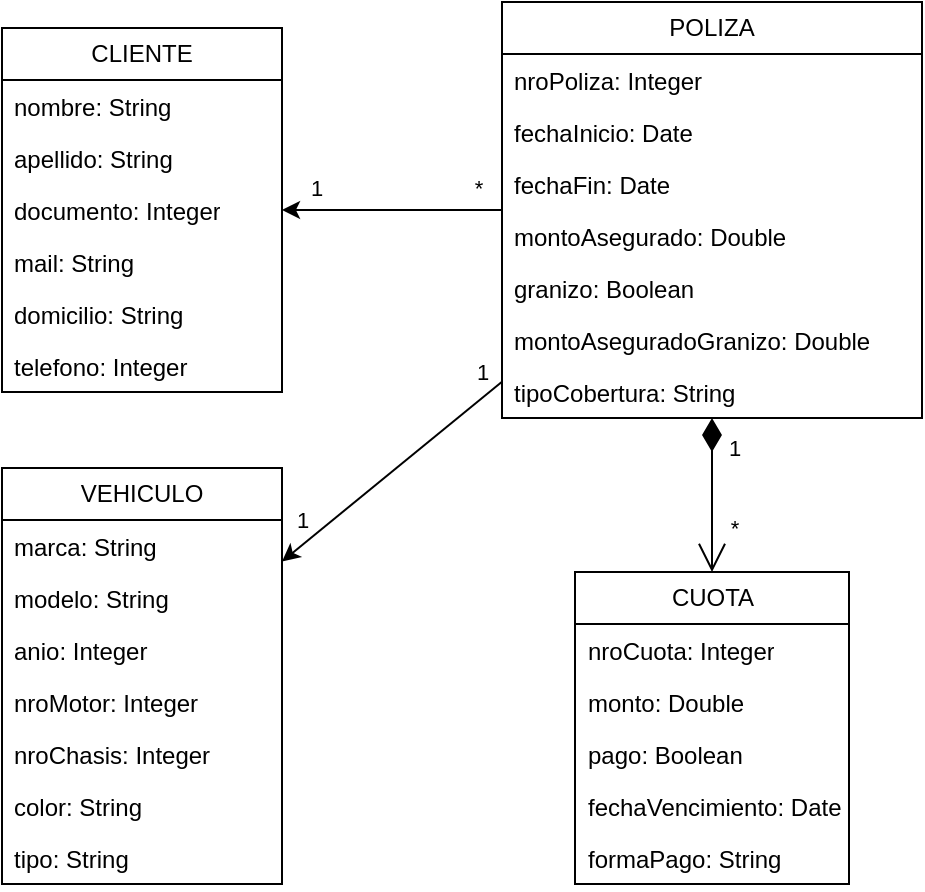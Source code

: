 <mxfile version="21.3.5" type="device">
  <diagram name="Page-1" id="AWqytC8Ojq2fmsoO2Acr">
    <mxGraphModel dx="1154" dy="521" grid="1" gridSize="10" guides="1" tooltips="1" connect="1" arrows="1" fold="1" page="1" pageScale="1" pageWidth="827" pageHeight="1169" math="0" shadow="0">
      <root>
        <mxCell id="0" />
        <mxCell id="1" parent="0" />
        <mxCell id="p20xp_QlU9ThmpVxtDY6-1" value="CLIENTE" style="swimlane;fontStyle=0;childLayout=stackLayout;horizontal=1;startSize=26;fillColor=none;horizontalStack=0;resizeParent=1;resizeParentMax=0;resizeLast=0;collapsible=1;marginBottom=0;whiteSpace=wrap;html=1;" parent="1" vertex="1">
          <mxGeometry x="184" y="100" width="140" height="182" as="geometry" />
        </mxCell>
        <mxCell id="p20xp_QlU9ThmpVxtDY6-2" value="nombre: String" style="text;strokeColor=none;fillColor=none;align=left;verticalAlign=top;spacingLeft=4;spacingRight=4;overflow=hidden;rotatable=0;points=[[0,0.5],[1,0.5]];portConstraint=eastwest;whiteSpace=wrap;html=1;" parent="p20xp_QlU9ThmpVxtDY6-1" vertex="1">
          <mxGeometry y="26" width="140" height="26" as="geometry" />
        </mxCell>
        <mxCell id="p20xp_QlU9ThmpVxtDY6-3" value="apellido: String" style="text;strokeColor=none;fillColor=none;align=left;verticalAlign=top;spacingLeft=4;spacingRight=4;overflow=hidden;rotatable=0;points=[[0,0.5],[1,0.5]];portConstraint=eastwest;whiteSpace=wrap;html=1;" parent="p20xp_QlU9ThmpVxtDY6-1" vertex="1">
          <mxGeometry y="52" width="140" height="26" as="geometry" />
        </mxCell>
        <mxCell id="p20xp_QlU9ThmpVxtDY6-4" value="documento: Integer" style="text;strokeColor=none;fillColor=none;align=left;verticalAlign=top;spacingLeft=4;spacingRight=4;overflow=hidden;rotatable=0;points=[[0,0.5],[1,0.5]];portConstraint=eastwest;whiteSpace=wrap;html=1;" parent="p20xp_QlU9ThmpVxtDY6-1" vertex="1">
          <mxGeometry y="78" width="140" height="26" as="geometry" />
        </mxCell>
        <mxCell id="p20xp_QlU9ThmpVxtDY6-5" value="mail: String" style="text;strokeColor=none;fillColor=none;align=left;verticalAlign=top;spacingLeft=4;spacingRight=4;overflow=hidden;rotatable=0;points=[[0,0.5],[1,0.5]];portConstraint=eastwest;whiteSpace=wrap;html=1;" parent="p20xp_QlU9ThmpVxtDY6-1" vertex="1">
          <mxGeometry y="104" width="140" height="26" as="geometry" />
        </mxCell>
        <mxCell id="p20xp_QlU9ThmpVxtDY6-6" value="domicilio: String" style="text;strokeColor=none;fillColor=none;align=left;verticalAlign=top;spacingLeft=4;spacingRight=4;overflow=hidden;rotatable=0;points=[[0,0.5],[1,0.5]];portConstraint=eastwest;whiteSpace=wrap;html=1;" parent="p20xp_QlU9ThmpVxtDY6-1" vertex="1">
          <mxGeometry y="130" width="140" height="26" as="geometry" />
        </mxCell>
        <mxCell id="p20xp_QlU9ThmpVxtDY6-7" value="telefono: Integer" style="text;strokeColor=none;fillColor=none;align=left;verticalAlign=top;spacingLeft=4;spacingRight=4;overflow=hidden;rotatable=0;points=[[0,0.5],[1,0.5]];portConstraint=eastwest;whiteSpace=wrap;html=1;" parent="p20xp_QlU9ThmpVxtDY6-1" vertex="1">
          <mxGeometry y="156" width="140" height="26" as="geometry" />
        </mxCell>
        <mxCell id="p20xp_QlU9ThmpVxtDY6-8" value="VEHICULO" style="swimlane;fontStyle=0;childLayout=stackLayout;horizontal=1;startSize=26;fillColor=none;horizontalStack=0;resizeParent=1;resizeParentMax=0;resizeLast=0;collapsible=1;marginBottom=0;whiteSpace=wrap;html=1;" parent="1" vertex="1">
          <mxGeometry x="184" y="320" width="140" height="208" as="geometry" />
        </mxCell>
        <mxCell id="p20xp_QlU9ThmpVxtDY6-9" value="marca: String" style="text;strokeColor=none;fillColor=none;align=left;verticalAlign=top;spacingLeft=4;spacingRight=4;overflow=hidden;rotatable=0;points=[[0,0.5],[1,0.5]];portConstraint=eastwest;whiteSpace=wrap;html=1;" parent="p20xp_QlU9ThmpVxtDY6-8" vertex="1">
          <mxGeometry y="26" width="140" height="26" as="geometry" />
        </mxCell>
        <mxCell id="p20xp_QlU9ThmpVxtDY6-10" value="modelo: String" style="text;strokeColor=none;fillColor=none;align=left;verticalAlign=top;spacingLeft=4;spacingRight=4;overflow=hidden;rotatable=0;points=[[0,0.5],[1,0.5]];portConstraint=eastwest;whiteSpace=wrap;html=1;" parent="p20xp_QlU9ThmpVxtDY6-8" vertex="1">
          <mxGeometry y="52" width="140" height="26" as="geometry" />
        </mxCell>
        <mxCell id="p20xp_QlU9ThmpVxtDY6-11" value="anio: Integer" style="text;strokeColor=none;fillColor=none;align=left;verticalAlign=top;spacingLeft=4;spacingRight=4;overflow=hidden;rotatable=0;points=[[0,0.5],[1,0.5]];portConstraint=eastwest;whiteSpace=wrap;html=1;" parent="p20xp_QlU9ThmpVxtDY6-8" vertex="1">
          <mxGeometry y="78" width="140" height="26" as="geometry" />
        </mxCell>
        <mxCell id="p20xp_QlU9ThmpVxtDY6-12" value="nroMotor: Integer" style="text;strokeColor=none;fillColor=none;align=left;verticalAlign=top;spacingLeft=4;spacingRight=4;overflow=hidden;rotatable=0;points=[[0,0.5],[1,0.5]];portConstraint=eastwest;whiteSpace=wrap;html=1;" parent="p20xp_QlU9ThmpVxtDY6-8" vertex="1">
          <mxGeometry y="104" width="140" height="26" as="geometry" />
        </mxCell>
        <mxCell id="p20xp_QlU9ThmpVxtDY6-13" value="nroChasis: Integer" style="text;strokeColor=none;fillColor=none;align=left;verticalAlign=top;spacingLeft=4;spacingRight=4;overflow=hidden;rotatable=0;points=[[0,0.5],[1,0.5]];portConstraint=eastwest;whiteSpace=wrap;html=1;" parent="p20xp_QlU9ThmpVxtDY6-8" vertex="1">
          <mxGeometry y="130" width="140" height="26" as="geometry" />
        </mxCell>
        <mxCell id="p20xp_QlU9ThmpVxtDY6-14" value="color: String" style="text;strokeColor=none;fillColor=none;align=left;verticalAlign=top;spacingLeft=4;spacingRight=4;overflow=hidden;rotatable=0;points=[[0,0.5],[1,0.5]];portConstraint=eastwest;whiteSpace=wrap;html=1;" parent="p20xp_QlU9ThmpVxtDY6-8" vertex="1">
          <mxGeometry y="156" width="140" height="26" as="geometry" />
        </mxCell>
        <mxCell id="p20xp_QlU9ThmpVxtDY6-15" value="tipo: String" style="text;strokeColor=none;fillColor=none;align=left;verticalAlign=top;spacingLeft=4;spacingRight=4;overflow=hidden;rotatable=0;points=[[0,0.5],[1,0.5]];portConstraint=eastwest;whiteSpace=wrap;html=1;" parent="p20xp_QlU9ThmpVxtDY6-8" vertex="1">
          <mxGeometry y="182" width="140" height="26" as="geometry" />
        </mxCell>
        <mxCell id="6r4wA7cAwbjsNO1flPEE-2" style="edgeStyle=orthogonalEdgeStyle;rounded=0;orthogonalLoop=1;jettySize=auto;html=1;" edge="1" parent="1" source="p20xp_QlU9ThmpVxtDY6-16" target="p20xp_QlU9ThmpVxtDY6-1">
          <mxGeometry relative="1" as="geometry">
            <Array as="points">
              <mxPoint x="360" y="191" />
              <mxPoint x="360" y="191" />
            </Array>
          </mxGeometry>
        </mxCell>
        <mxCell id="6r4wA7cAwbjsNO1flPEE-3" value="1" style="edgeLabel;html=1;align=center;verticalAlign=middle;resizable=0;points=[];" vertex="1" connectable="0" parent="6r4wA7cAwbjsNO1flPEE-2">
          <mxGeometry x="0.337" y="1" relative="1" as="geometry">
            <mxPoint x="-20" y="-12" as="offset" />
          </mxGeometry>
        </mxCell>
        <mxCell id="6r4wA7cAwbjsNO1flPEE-4" value="*" style="edgeLabel;html=1;align=center;verticalAlign=middle;resizable=0;points=[];" vertex="1" connectable="0" parent="6r4wA7cAwbjsNO1flPEE-2">
          <mxGeometry x="-0.779" relative="1" as="geometry">
            <mxPoint y="-11" as="offset" />
          </mxGeometry>
        </mxCell>
        <mxCell id="6r4wA7cAwbjsNO1flPEE-6" style="rounded=0;orthogonalLoop=1;jettySize=auto;html=1;" edge="1" parent="1" source="p20xp_QlU9ThmpVxtDY6-16" target="p20xp_QlU9ThmpVxtDY6-8">
          <mxGeometry relative="1" as="geometry" />
        </mxCell>
        <mxCell id="6r4wA7cAwbjsNO1flPEE-11" value="1" style="edgeLabel;html=1;align=center;verticalAlign=middle;resizable=0;points=[];" vertex="1" connectable="0" parent="6r4wA7cAwbjsNO1flPEE-6">
          <mxGeometry x="-0.236" relative="1" as="geometry">
            <mxPoint x="32" y="-40" as="offset" />
          </mxGeometry>
        </mxCell>
        <mxCell id="6r4wA7cAwbjsNO1flPEE-12" value="1" style="edgeLabel;html=1;align=center;verticalAlign=middle;resizable=0;points=[];" vertex="1" connectable="0" parent="6r4wA7cAwbjsNO1flPEE-6">
          <mxGeometry x="0.445" y="2" relative="1" as="geometry">
            <mxPoint x="-22" y="2" as="offset" />
          </mxGeometry>
        </mxCell>
        <mxCell id="p20xp_QlU9ThmpVxtDY6-16" value="POLIZA" style="swimlane;fontStyle=0;childLayout=stackLayout;horizontal=1;startSize=26;fillColor=none;horizontalStack=0;resizeParent=1;resizeParentMax=0;resizeLast=0;collapsible=1;marginBottom=0;whiteSpace=wrap;html=1;" parent="1" vertex="1">
          <mxGeometry x="434" y="87" width="210" height="208" as="geometry" />
        </mxCell>
        <mxCell id="p20xp_QlU9ThmpVxtDY6-17" value="nroPoliza: Integer" style="text;strokeColor=none;fillColor=none;align=left;verticalAlign=top;spacingLeft=4;spacingRight=4;overflow=hidden;rotatable=0;points=[[0,0.5],[1,0.5]];portConstraint=eastwest;whiteSpace=wrap;html=1;" parent="p20xp_QlU9ThmpVxtDY6-16" vertex="1">
          <mxGeometry y="26" width="210" height="26" as="geometry" />
        </mxCell>
        <mxCell id="p20xp_QlU9ThmpVxtDY6-18" value="fechaInicio: Date" style="text;strokeColor=none;fillColor=none;align=left;verticalAlign=top;spacingLeft=4;spacingRight=4;overflow=hidden;rotatable=0;points=[[0,0.5],[1,0.5]];portConstraint=eastwest;whiteSpace=wrap;html=1;" parent="p20xp_QlU9ThmpVxtDY6-16" vertex="1">
          <mxGeometry y="52" width="210" height="26" as="geometry" />
        </mxCell>
        <mxCell id="p20xp_QlU9ThmpVxtDY6-19" value="fechaFin: Date" style="text;strokeColor=none;fillColor=none;align=left;verticalAlign=top;spacingLeft=4;spacingRight=4;overflow=hidden;rotatable=0;points=[[0,0.5],[1,0.5]];portConstraint=eastwest;whiteSpace=wrap;html=1;" parent="p20xp_QlU9ThmpVxtDY6-16" vertex="1">
          <mxGeometry y="78" width="210" height="26" as="geometry" />
        </mxCell>
        <mxCell id="p20xp_QlU9ThmpVxtDY6-22" value="montoAsegurado: Double" style="text;strokeColor=none;fillColor=none;align=left;verticalAlign=top;spacingLeft=4;spacingRight=4;overflow=hidden;rotatable=0;points=[[0,0.5],[1,0.5]];portConstraint=eastwest;whiteSpace=wrap;html=1;" parent="p20xp_QlU9ThmpVxtDY6-16" vertex="1">
          <mxGeometry y="104" width="210" height="26" as="geometry" />
        </mxCell>
        <mxCell id="p20xp_QlU9ThmpVxtDY6-23" value="granizo: Boolean" style="text;strokeColor=none;fillColor=none;align=left;verticalAlign=top;spacingLeft=4;spacingRight=4;overflow=hidden;rotatable=0;points=[[0,0.5],[1,0.5]];portConstraint=eastwest;whiteSpace=wrap;html=1;" parent="p20xp_QlU9ThmpVxtDY6-16" vertex="1">
          <mxGeometry y="130" width="210" height="26" as="geometry" />
        </mxCell>
        <mxCell id="p20xp_QlU9ThmpVxtDY6-24" value="montoAseguradoGranizo: Double" style="text;strokeColor=none;fillColor=none;align=left;verticalAlign=top;spacingLeft=4;spacingRight=4;overflow=hidden;rotatable=0;points=[[0,0.5],[1,0.5]];portConstraint=eastwest;whiteSpace=wrap;html=1;" parent="p20xp_QlU9ThmpVxtDY6-16" vertex="1">
          <mxGeometry y="156" width="210" height="26" as="geometry" />
        </mxCell>
        <mxCell id="p20xp_QlU9ThmpVxtDY6-25" value="tipoCobertura: String" style="text;strokeColor=none;fillColor=none;align=left;verticalAlign=top;spacingLeft=4;spacingRight=4;overflow=hidden;rotatable=0;points=[[0,0.5],[1,0.5]];portConstraint=eastwest;whiteSpace=wrap;html=1;" parent="p20xp_QlU9ThmpVxtDY6-16" vertex="1">
          <mxGeometry y="182" width="210" height="26" as="geometry" />
        </mxCell>
        <mxCell id="p20xp_QlU9ThmpVxtDY6-26" value="CUOTA" style="swimlane;fontStyle=0;childLayout=stackLayout;horizontal=1;startSize=26;fillColor=none;horizontalStack=0;resizeParent=1;resizeParentMax=0;resizeLast=0;collapsible=1;marginBottom=0;whiteSpace=wrap;html=1;" parent="1" vertex="1">
          <mxGeometry x="470.5" y="372" width="137" height="156" as="geometry" />
        </mxCell>
        <mxCell id="p20xp_QlU9ThmpVxtDY6-33" value="nroCuota: Integer" style="text;strokeColor=none;fillColor=none;align=left;verticalAlign=top;spacingLeft=4;spacingRight=4;overflow=hidden;rotatable=0;points=[[0,0.5],[1,0.5]];portConstraint=eastwest;whiteSpace=wrap;html=1;" parent="p20xp_QlU9ThmpVxtDY6-26" vertex="1">
          <mxGeometry y="26" width="137" height="26" as="geometry" />
        </mxCell>
        <mxCell id="p20xp_QlU9ThmpVxtDY6-34" value="monto: Double" style="text;strokeColor=none;fillColor=none;align=left;verticalAlign=top;spacingLeft=4;spacingRight=4;overflow=hidden;rotatable=0;points=[[0,0.5],[1,0.5]];portConstraint=eastwest;whiteSpace=wrap;html=1;" parent="p20xp_QlU9ThmpVxtDY6-26" vertex="1">
          <mxGeometry y="52" width="137" height="26" as="geometry" />
        </mxCell>
        <mxCell id="p20xp_QlU9ThmpVxtDY6-35" value="pago: Boolean" style="text;strokeColor=none;fillColor=none;align=left;verticalAlign=top;spacingLeft=4;spacingRight=4;overflow=hidden;rotatable=0;points=[[0,0.5],[1,0.5]];portConstraint=eastwest;whiteSpace=wrap;html=1;" parent="p20xp_QlU9ThmpVxtDY6-26" vertex="1">
          <mxGeometry y="78" width="137" height="26" as="geometry" />
        </mxCell>
        <mxCell id="p20xp_QlU9ThmpVxtDY6-36" value="fechaVencimiento: Date" style="text;strokeColor=none;fillColor=none;align=left;verticalAlign=top;spacingLeft=4;spacingRight=4;overflow=hidden;rotatable=0;points=[[0,0.5],[1,0.5]];portConstraint=eastwest;whiteSpace=wrap;html=1;" parent="p20xp_QlU9ThmpVxtDY6-26" vertex="1">
          <mxGeometry y="104" width="137" height="26" as="geometry" />
        </mxCell>
        <mxCell id="p20xp_QlU9ThmpVxtDY6-21" value="formaPago: String" style="text;strokeColor=none;fillColor=none;align=left;verticalAlign=top;spacingLeft=4;spacingRight=4;overflow=hidden;rotatable=0;points=[[0,0.5],[1,0.5]];portConstraint=eastwest;whiteSpace=wrap;html=1;" parent="p20xp_QlU9ThmpVxtDY6-26" vertex="1">
          <mxGeometry y="130" width="137" height="26" as="geometry" />
        </mxCell>
        <mxCell id="6r4wA7cAwbjsNO1flPEE-8" value="" style="endArrow=open;html=1;endSize=12;startArrow=diamondThin;startSize=14;startFill=1;edgeStyle=orthogonalEdgeStyle;align=left;verticalAlign=bottom;rounded=0;" edge="1" parent="1" source="p20xp_QlU9ThmpVxtDY6-16" target="p20xp_QlU9ThmpVxtDY6-26">
          <mxGeometry x="-0.351" y="11" relative="1" as="geometry">
            <mxPoint x="610" y="330" as="sourcePoint" />
            <mxPoint x="770" y="330" as="targetPoint" />
            <mxPoint as="offset" />
          </mxGeometry>
        </mxCell>
        <mxCell id="6r4wA7cAwbjsNO1flPEE-9" value="*" style="edgeLabel;html=1;align=center;verticalAlign=middle;resizable=0;points=[];" vertex="1" connectable="0" parent="6r4wA7cAwbjsNO1flPEE-8">
          <mxGeometry x="0.268" y="-1" relative="1" as="geometry">
            <mxPoint x="12" y="6" as="offset" />
          </mxGeometry>
        </mxCell>
        <mxCell id="6r4wA7cAwbjsNO1flPEE-10" value="1" style="edgeLabel;html=1;align=center;verticalAlign=middle;resizable=0;points=[];" vertex="1" connectable="0" parent="6r4wA7cAwbjsNO1flPEE-8">
          <mxGeometry x="-0.251" y="1" relative="1" as="geometry">
            <mxPoint x="10" y="-14" as="offset" />
          </mxGeometry>
        </mxCell>
      </root>
    </mxGraphModel>
  </diagram>
</mxfile>
